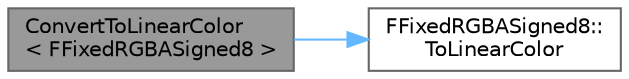 digraph "ConvertToLinearColor&lt; FFixedRGBASigned8 &gt;"
{
 // INTERACTIVE_SVG=YES
 // LATEX_PDF_SIZE
  bgcolor="transparent";
  edge [fontname=Helvetica,fontsize=10,labelfontname=Helvetica,labelfontsize=10];
  node [fontname=Helvetica,fontsize=10,shape=box,height=0.2,width=0.4];
  rankdir="LR";
  Node1 [id="Node000001",label="ConvertToLinearColor\l\< FFixedRGBASigned8 \>",height=0.2,width=0.4,color="gray40", fillcolor="grey60", style="filled", fontcolor="black",tooltip=" "];
  Node1 -> Node2 [id="edge1_Node000001_Node000002",color="steelblue1",style="solid",tooltip=" "];
  Node2 [id="Node000002",label="FFixedRGBASigned8::\lToLinearColor",height=0.2,width=0.4,color="grey40", fillcolor="white", style="filled",URL="$d5/d45/classFFixedRGBASigned8.html#ae86a0dab8b11b963bd84804cd831ae06",tooltip=" "];
}
